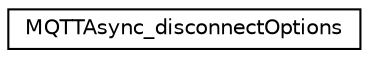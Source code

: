 digraph "Graphical Class Hierarchy"
{
 // LATEX_PDF_SIZE
  edge [fontname="Helvetica",fontsize="10",labelfontname="Helvetica",labelfontsize="10"];
  node [fontname="Helvetica",fontsize="10",shape=record];
  rankdir="LR";
  Node0 [label="MQTTAsync_disconnectOptions",height=0.2,width=0.4,color="black", fillcolor="white", style="filled",URL="$structMQTTAsync__disconnectOptions.html",tooltip=" "];
}
